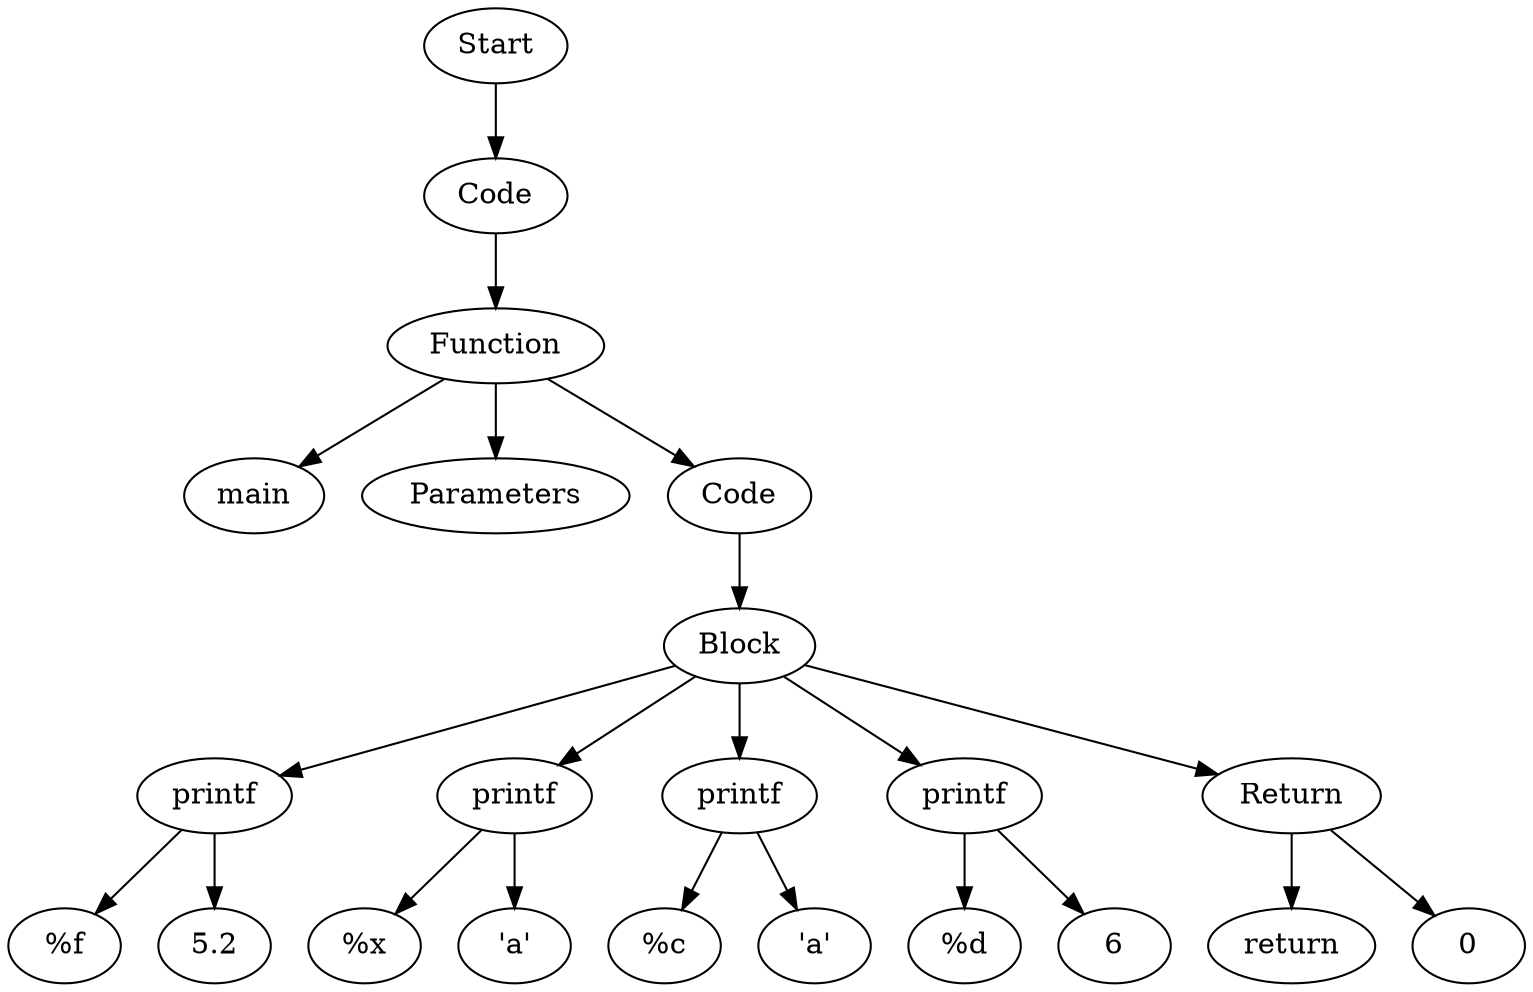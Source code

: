 digraph AST {
  "134163593043856" [label="Start"];
  "134163593043856" -> "134163593047552";
  "134163593047552" [label="Code"];
  "134163593047552" -> "134163593041072";
  "134163593041072" [label="Function"];
  "134163593041072" -> "134163593040256";
  "134163593041072" -> "134163593041888";
  "134163593041072" -> "134163593038480";
  "134163593040256" [label="main"];
  "134163593041888" [label="Parameters"];
  "134163593038480" [label="Code"];
  "134163593038480" -> "134163592901968";
  "134163592901968" [label="Block"];
  "134163592901968" -> "134163593047696";
  "134163592901968" -> "134163593716560";
  "134163592901968" -> "134163592902832";
  "134163592901968" -> "134163592904368";
  "134163592901968" -> "134163592900960";
  "134163593047696" [label="printf"];
  "134163593047696" -> "134163591845568";
  "134163593047696" -> "134163593712480";
  "134163591845568" [label="%f"];
  "134163593712480" [label="5.2"];
  "134163593716560" [label="printf"];
  "134163593716560" -> "134163591854928";
  "134163593716560" -> "134163592904608";
  "134163591854928" [label="%x"];
  "134163592904608" [label="'a'"];
  "134163592902832" [label="printf"];
  "134163592902832" -> "134163591849504";
  "134163592902832" -> "134163592901824";
  "134163591849504" [label="%c"];
  "134163592901824" [label="'a'"];
  "134163592904368" [label="printf"];
  "134163592904368" -> "134163591848784";
  "134163592904368" -> "134163592901200";
  "134163591848784" [label="%d"];
  "134163592901200" [label="6"];
  "134163592900960" [label="Return"];
  "134163592900960" -> "134163592901776";
  "134163592900960" -> "134163592900912";
  "134163592901776" [label="return"];
  "134163592900912" [label="0"];
}

